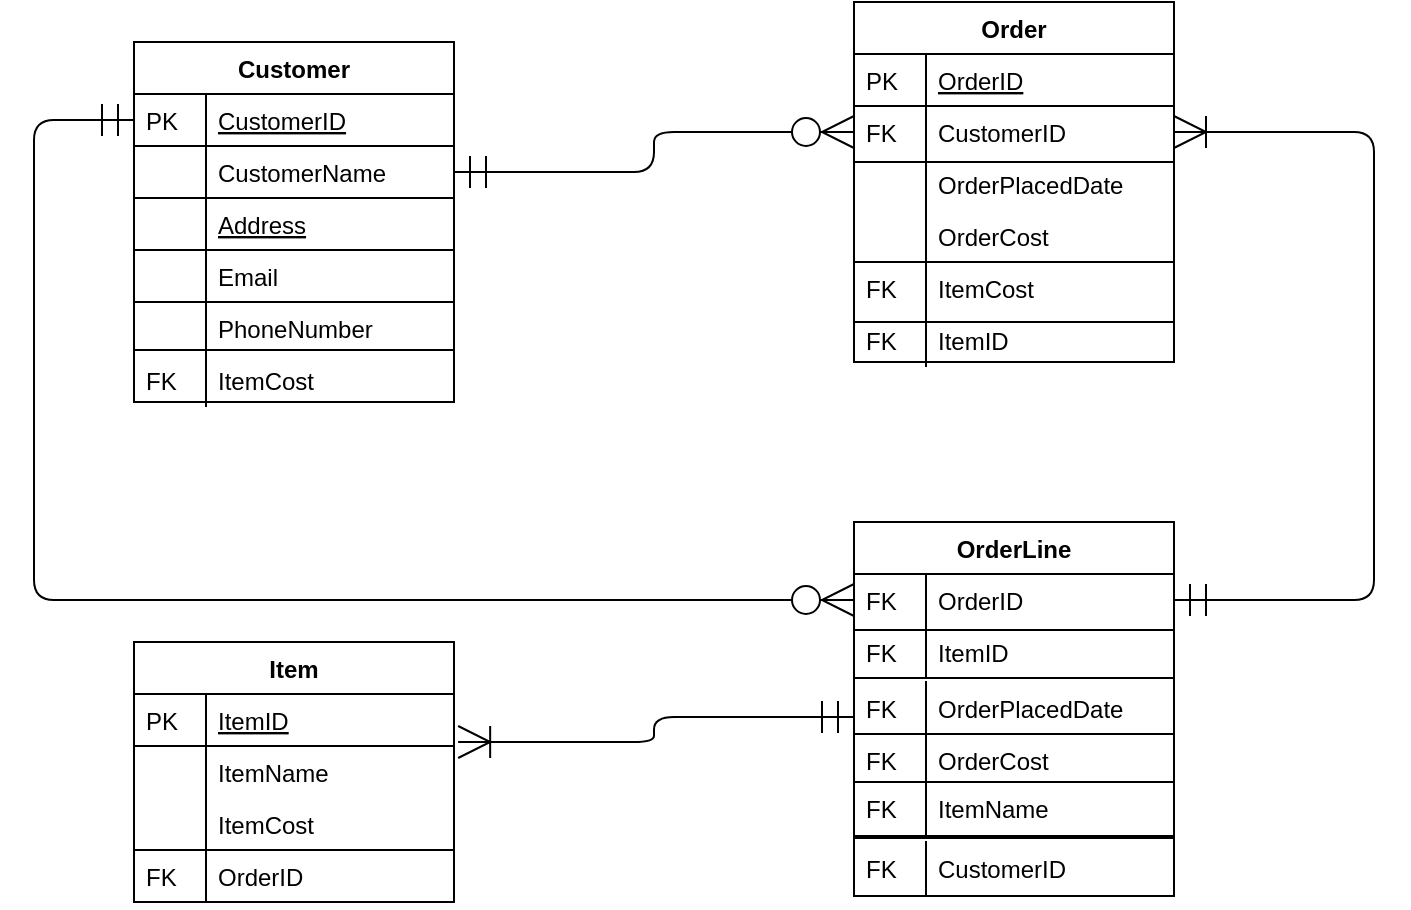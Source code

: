 <mxfile version="12.9.3" type="device"><diagram id="C5RBs43oDa-KdzZeNtuy" name="Page-1"><mxGraphModel dx="868" dy="471" grid="1" gridSize="10" guides="1" tooltips="1" connect="1" arrows="1" fold="1" page="1" pageScale="1" pageWidth="827" pageHeight="1169" math="0" shadow="0"><root><mxCell id="WIyWlLk6GJQsqaUBKTNV-0"/><mxCell id="WIyWlLk6GJQsqaUBKTNV-1" parent="WIyWlLk6GJQsqaUBKTNV-0"/><mxCell id="c1A9GNu-SXB5I19YRnUw-127" value="" style="whiteSpace=wrap;html=1;fillColor=none;" vertex="1" parent="WIyWlLk6GJQsqaUBKTNV-1"><mxGeometry x="550" y="170" width="160" height="80" as="geometry"/></mxCell><mxCell id="c1A9GNu-SXB5I19YRnUw-101" value="" style="whiteSpace=wrap;html=1;fillColor=none;" vertex="1" parent="WIyWlLk6GJQsqaUBKTNV-1"><mxGeometry x="550" y="507" width="160" height="30" as="geometry"/></mxCell><mxCell id="c1A9GNu-SXB5I19YRnUw-89" value="" style="whiteSpace=wrap;html=1;fillColor=none;" vertex="1" parent="WIyWlLk6GJQsqaUBKTNV-1"><mxGeometry x="550" y="404" width="160" height="52" as="geometry"/></mxCell><mxCell id="c1A9GNu-SXB5I19YRnUw-72" value="" style="whiteSpace=wrap;html=1;fillColor=none;" vertex="1" parent="WIyWlLk6GJQsqaUBKTNV-1"><mxGeometry x="550" y="428" width="160" height="52" as="geometry"/></mxCell><mxCell id="zkfFHV4jXpPFQw0GAbJ--63" value="" style="edgeStyle=orthogonalEdgeStyle;endArrow=ERzeroToMany;startArrow=ERmandOne;shadow=0;strokeWidth=1;endSize=14;startSize=14;endFill=1;entryX=0;entryY=0.5;entryDx=0;entryDy=0;exitX=1;exitY=0.5;exitDx=0;exitDy=0;" parent="WIyWlLk6GJQsqaUBKTNV-1" source="zkfFHV4jXpPFQw0GAbJ--54" target="zkfFHV4jXpPFQw0GAbJ--59" edge="1"><mxGeometry width="100" height="100" relative="1" as="geometry"><mxPoint x="430" y="450" as="sourcePoint"/><mxPoint x="530" y="350" as="targetPoint"/></mxGeometry></mxCell><mxCell id="zkfFHV4jXpPFQw0GAbJ--71" value="" style="edgeStyle=orthogonalEdgeStyle;endArrow=ERoneToMany;startArrow=ERmandOne;shadow=0;strokeWidth=1;endSize=14;startSize=14;endFill=0;entryX=1.013;entryY=-0.077;entryDx=0;entryDy=0;entryPerimeter=0;exitX=0;exitY=0.75;exitDx=0;exitDy=0;" parent="WIyWlLk6GJQsqaUBKTNV-1" source="c1A9GNu-SXB5I19YRnUw-40" target="zkfFHV4jXpPFQw0GAbJ--67" edge="1"><mxGeometry width="100" height="100" relative="1" as="geometry"><mxPoint x="810" y="400" as="sourcePoint"/><mxPoint x="450" y="229" as="targetPoint"/><Array as="points"/></mxGeometry></mxCell><mxCell id="c1A9GNu-SXB5I19YRnUw-13" value="" style="group" vertex="1" connectable="0" parent="WIyWlLk6GJQsqaUBKTNV-1"><mxGeometry x="190" y="110" width="160" height="186" as="geometry"/></mxCell><mxCell id="c1A9GNu-SXB5I19YRnUw-10" value="" style="whiteSpace=wrap;html=1;fillColor=none;" vertex="1" parent="c1A9GNu-SXB5I19YRnUw-13"><mxGeometry y="78" width="160" height="52" as="geometry"/></mxCell><mxCell id="c1A9GNu-SXB5I19YRnUw-12" value="" style="group" vertex="1" connectable="0" parent="c1A9GNu-SXB5I19YRnUw-13"><mxGeometry width="160" height="186" as="geometry"/></mxCell><mxCell id="c1A9GNu-SXB5I19YRnUw-5" value="Address" style="shape=partialRectangle;top=0;left=0;right=0;bottom=1;align=left;verticalAlign=top;fillColor=none;spacingLeft=40;spacingRight=4;overflow=hidden;rotatable=0;points=[[0,0.5],[1,0.5]];portConstraint=eastwest;dropTarget=0;rounded=0;shadow=0;strokeWidth=1;fontStyle=4" vertex="1" parent="c1A9GNu-SXB5I19YRnUw-12"><mxGeometry y="78" width="160" height="26" as="geometry"/></mxCell><mxCell id="c1A9GNu-SXB5I19YRnUw-6" value="" style="shape=partialRectangle;top=0;left=0;bottom=0;fillColor=none;align=left;verticalAlign=top;spacingLeft=4;spacingRight=4;overflow=hidden;rotatable=0;points=[];portConstraint=eastwest;part=1;" vertex="1" connectable="0" parent="c1A9GNu-SXB5I19YRnUw-5"><mxGeometry width="36" height="26" as="geometry"/></mxCell><mxCell id="c1A9GNu-SXB5I19YRnUw-11" value="" style="group" vertex="1" connectable="0" parent="c1A9GNu-SXB5I19YRnUw-12"><mxGeometry width="160" height="186" as="geometry"/></mxCell><mxCell id="c1A9GNu-SXB5I19YRnUw-125" value="" style="whiteSpace=wrap;html=1;fillColor=none;" vertex="1" parent="c1A9GNu-SXB5I19YRnUw-11"><mxGeometry y="104" width="160" height="50" as="geometry"/></mxCell><mxCell id="zkfFHV4jXpPFQw0GAbJ--51" value="Customer" style="swimlane;fontStyle=1;childLayout=stackLayout;horizontal=1;startSize=26;horizontalStack=0;resizeParent=1;resizeLast=0;collapsible=1;marginBottom=0;rounded=0;shadow=0;strokeWidth=1;" parent="c1A9GNu-SXB5I19YRnUw-11" vertex="1"><mxGeometry width="160" height="78" as="geometry"><mxRectangle x="20" y="80" width="160" height="26" as="alternateBounds"/></mxGeometry></mxCell><mxCell id="zkfFHV4jXpPFQw0GAbJ--52" value="CustomerID" style="shape=partialRectangle;top=0;left=0;right=0;bottom=1;align=left;verticalAlign=top;fillColor=none;spacingLeft=40;spacingRight=4;overflow=hidden;rotatable=0;points=[[0,0.5],[1,0.5]];portConstraint=eastwest;dropTarget=0;rounded=0;shadow=0;strokeWidth=1;fontStyle=4" parent="zkfFHV4jXpPFQw0GAbJ--51" vertex="1"><mxGeometry y="26" width="160" height="26" as="geometry"/></mxCell><mxCell id="zkfFHV4jXpPFQw0GAbJ--53" value="PK" style="shape=partialRectangle;top=0;left=0;bottom=0;fillColor=none;align=left;verticalAlign=top;spacingLeft=4;spacingRight=4;overflow=hidden;rotatable=0;points=[];portConstraint=eastwest;part=1;" parent="zkfFHV4jXpPFQw0GAbJ--52" vertex="1" connectable="0"><mxGeometry width="36" height="26" as="geometry"/></mxCell><mxCell id="zkfFHV4jXpPFQw0GAbJ--54" value="CustomerName" style="shape=partialRectangle;top=0;left=0;right=0;bottom=0;align=left;verticalAlign=top;fillColor=none;spacingLeft=40;spacingRight=4;overflow=hidden;rotatable=0;points=[[0,0.5],[1,0.5]];portConstraint=eastwest;dropTarget=0;rounded=0;shadow=0;strokeWidth=1;" parent="zkfFHV4jXpPFQw0GAbJ--51" vertex="1"><mxGeometry y="52" width="160" height="26" as="geometry"/></mxCell><mxCell id="zkfFHV4jXpPFQw0GAbJ--55" value="" style="shape=partialRectangle;top=0;left=0;bottom=0;fillColor=none;align=left;verticalAlign=top;spacingLeft=4;spacingRight=4;overflow=hidden;rotatable=0;points=[];portConstraint=eastwest;part=1;" parent="zkfFHV4jXpPFQw0GAbJ--54" vertex="1" connectable="0"><mxGeometry width="36" height="26" as="geometry"/></mxCell><mxCell id="c1A9GNu-SXB5I19YRnUw-7" value="Email" style="shape=partialRectangle;top=0;left=0;right=0;bottom=0;align=left;verticalAlign=top;fillColor=none;spacingLeft=40;spacingRight=4;overflow=hidden;rotatable=0;points=[[0,0.5],[1,0.5]];portConstraint=eastwest;dropTarget=0;rounded=0;shadow=0;strokeWidth=1;" vertex="1" parent="c1A9GNu-SXB5I19YRnUw-11"><mxGeometry y="104" width="160" height="26" as="geometry"/></mxCell><mxCell id="c1A9GNu-SXB5I19YRnUw-8" value="" style="shape=partialRectangle;top=0;left=0;bottom=0;fillColor=none;align=left;verticalAlign=top;spacingLeft=4;spacingRight=4;overflow=hidden;rotatable=0;points=[];portConstraint=eastwest;part=1;" vertex="1" connectable="0" parent="c1A9GNu-SXB5I19YRnUw-7"><mxGeometry width="36" height="26" as="geometry"/></mxCell><mxCell id="c1A9GNu-SXB5I19YRnUw-126" value="" style="whiteSpace=wrap;html=1;fillColor=none;" vertex="1" parent="c1A9GNu-SXB5I19YRnUw-11"><mxGeometry y="130" width="160" height="50" as="geometry"/></mxCell><mxCell id="c1A9GNu-SXB5I19YRnUw-48" value="" style="endArrow=ERoneToMany;html=1;entryX=1;entryY=0.5;entryDx=0;entryDy=0;edgeStyle=orthogonalEdgeStyle;exitX=1;exitY=0.5;exitDx=0;exitDy=0;endFill=0;startArrow=ERmandOne;startFill=0;targetPerimeterSpacing=0;endSize=14;startSize=14;" edge="1" parent="WIyWlLk6GJQsqaUBKTNV-1" source="c1A9GNu-SXB5I19YRnUw-43" target="zkfFHV4jXpPFQw0GAbJ--59"><mxGeometry width="50" height="50" relative="1" as="geometry"><mxPoint x="800" y="240" as="sourcePoint"/><mxPoint x="850" y="190" as="targetPoint"/><Array as="points"><mxPoint x="810" y="389"/><mxPoint x="810" y="155"/></Array></mxGeometry></mxCell><mxCell id="c1A9GNu-SXB5I19YRnUw-90" value="" style="group" vertex="1" connectable="0" parent="WIyWlLk6GJQsqaUBKTNV-1"><mxGeometry x="550" y="350" width="160" height="160" as="geometry"/></mxCell><mxCell id="c1A9GNu-SXB5I19YRnUw-53" value="OrderPlacedDate" style="shape=partialRectangle;top=0;left=0;right=0;bottom=0;align=left;verticalAlign=top;fillColor=none;spacingLeft=40;spacingRight=4;overflow=hidden;rotatable=0;points=[[0,0.5],[1,0.5]];portConstraint=eastwest;dropTarget=0;rounded=0;shadow=0;strokeWidth=1;" vertex="1" parent="c1A9GNu-SXB5I19YRnUw-90"><mxGeometry y="80" width="160" height="26" as="geometry"/></mxCell><mxCell id="c1A9GNu-SXB5I19YRnUw-54" value="FK" style="shape=partialRectangle;top=0;left=0;bottom=0;fillColor=none;align=left;verticalAlign=top;spacingLeft=4;spacingRight=4;overflow=hidden;rotatable=0;points=[];portConstraint=eastwest;part=1;" vertex="1" connectable="0" parent="c1A9GNu-SXB5I19YRnUw-53"><mxGeometry width="36" height="26" as="geometry"/></mxCell><mxCell id="c1A9GNu-SXB5I19YRnUw-51" value="OrderCost" style="shape=partialRectangle;top=0;left=0;right=0;bottom=0;align=left;verticalAlign=top;fillColor=none;spacingLeft=40;spacingRight=4;overflow=hidden;rotatable=0;points=[[0,0.5],[1,0.5]];portConstraint=eastwest;dropTarget=0;rounded=0;shadow=0;strokeWidth=1;" vertex="1" parent="c1A9GNu-SXB5I19YRnUw-90"><mxGeometry y="106" width="160" height="26" as="geometry"/></mxCell><mxCell id="c1A9GNu-SXB5I19YRnUw-52" value="FK" style="shape=partialRectangle;top=0;left=0;bottom=0;fillColor=none;align=left;verticalAlign=top;spacingLeft=4;spacingRight=4;overflow=hidden;rotatable=0;points=[];portConstraint=eastwest;part=1;" vertex="1" connectable="0" parent="c1A9GNu-SXB5I19YRnUw-51"><mxGeometry width="36" height="26" as="geometry"/></mxCell><mxCell id="c1A9GNu-SXB5I19YRnUw-40" value="OrderLine" style="swimlane;fontStyle=1;childLayout=stackLayout;horizontal=1;startSize=26;horizontalStack=0;resizeParent=1;resizeLast=0;collapsible=1;marginBottom=0;rounded=0;shadow=0;strokeWidth=1;" vertex="1" parent="c1A9GNu-SXB5I19YRnUw-90"><mxGeometry width="160" height="130" as="geometry"><mxRectangle x="260" y="80" width="160" height="26" as="alternateBounds"/></mxGeometry></mxCell><mxCell id="c1A9GNu-SXB5I19YRnUw-43" value="OrderID" style="shape=partialRectangle;top=0;left=0;right=0;bottom=0;align=left;verticalAlign=top;fillColor=none;spacingLeft=40;spacingRight=4;overflow=hidden;rotatable=0;points=[[0,0.5],[1,0.5]];portConstraint=eastwest;dropTarget=0;rounded=0;shadow=0;strokeWidth=1;" vertex="1" parent="c1A9GNu-SXB5I19YRnUw-40"><mxGeometry y="26" width="160" height="26" as="geometry"/></mxCell><mxCell id="c1A9GNu-SXB5I19YRnUw-44" value="FK" style="shape=partialRectangle;top=0;left=0;bottom=0;fillColor=none;align=left;verticalAlign=top;spacingLeft=4;spacingRight=4;overflow=hidden;rotatable=0;points=[];portConstraint=eastwest;part=1;" vertex="1" connectable="0" parent="c1A9GNu-SXB5I19YRnUw-43"><mxGeometry width="36" height="26" as="geometry"/></mxCell><mxCell id="c1A9GNu-SXB5I19YRnUw-45" value="ItemID" style="shape=partialRectangle;top=0;left=0;right=0;bottom=0;align=left;verticalAlign=top;fillColor=none;spacingLeft=40;spacingRight=4;overflow=hidden;rotatable=0;points=[[0,0.5],[1,0.5]];portConstraint=eastwest;dropTarget=0;rounded=0;shadow=0;strokeWidth=1;" vertex="1" parent="c1A9GNu-SXB5I19YRnUw-40"><mxGeometry y="52" width="160" height="26" as="geometry"/></mxCell><mxCell id="c1A9GNu-SXB5I19YRnUw-46" value="FK" style="shape=partialRectangle;top=0;left=0;bottom=0;fillColor=none;align=left;verticalAlign=top;spacingLeft=4;spacingRight=4;overflow=hidden;rotatable=0;points=[];portConstraint=eastwest;part=1;" vertex="1" connectable="0" parent="c1A9GNu-SXB5I19YRnUw-45"><mxGeometry width="36" height="26" as="geometry"/></mxCell><mxCell id="c1A9GNu-SXB5I19YRnUw-97" value="" style="group" vertex="1" connectable="0" parent="c1A9GNu-SXB5I19YRnUw-90"><mxGeometry y="130" width="160" height="28" as="geometry"/></mxCell><mxCell id="c1A9GNu-SXB5I19YRnUw-94" value="" style="whiteSpace=wrap;html=1;align=center;fillColor=none;" vertex="1" parent="c1A9GNu-SXB5I19YRnUw-97"><mxGeometry width="160" height="28" as="geometry"/></mxCell><mxCell id="c1A9GNu-SXB5I19YRnUw-95" value="ItemName" style="shape=partialRectangle;top=0;left=0;right=0;bottom=0;align=left;verticalAlign=top;fillColor=none;spacingLeft=40;spacingRight=4;overflow=hidden;rotatable=0;points=[[0,0.5],[1,0.5]];portConstraint=eastwest;dropTarget=0;rounded=0;shadow=0;strokeWidth=1;" vertex="1" parent="c1A9GNu-SXB5I19YRnUw-97"><mxGeometry width="160" height="26" as="geometry"/></mxCell><mxCell id="c1A9GNu-SXB5I19YRnUw-96" value="FK" style="shape=partialRectangle;top=0;left=0;bottom=0;fillColor=none;align=left;verticalAlign=top;spacingLeft=4;spacingRight=4;overflow=hidden;rotatable=0;points=[];portConstraint=eastwest;part=1;" vertex="1" connectable="0" parent="c1A9GNu-SXB5I19YRnUw-95"><mxGeometry width="36" height="26" as="geometry"/></mxCell><mxCell id="c1A9GNu-SXB5I19YRnUw-92" value="" style="edgeStyle=orthogonalEdgeStyle;endArrow=ERzeroToMany;startArrow=ERmandOne;shadow=0;strokeWidth=1;endSize=14;startSize=14;endFill=1;startFill=0;exitX=0;exitY=0.5;exitDx=0;exitDy=0;entryX=0;entryY=0.5;entryDx=0;entryDy=0;" edge="1" parent="WIyWlLk6GJQsqaUBKTNV-1" source="zkfFHV4jXpPFQw0GAbJ--52" target="c1A9GNu-SXB5I19YRnUw-43"><mxGeometry width="100" height="100" relative="1" as="geometry"><mxPoint x="60" y="360" as="sourcePoint"/><mxPoint x="220" y="460" as="targetPoint"/><Array as="points"><mxPoint x="140" y="149"/><mxPoint x="140" y="389"/></Array></mxGeometry></mxCell><mxCell id="zkfFHV4jXpPFQw0GAbJ--56" value="Order" style="swimlane;fontStyle=1;childLayout=stackLayout;horizontal=1;startSize=26;horizontalStack=0;resizeParent=1;resizeLast=0;collapsible=1;marginBottom=0;rounded=0;shadow=0;strokeWidth=1;" parent="WIyWlLk6GJQsqaUBKTNV-1" vertex="1"><mxGeometry x="550" y="90" width="160" height="180" as="geometry"><mxRectangle x="260" y="80" width="160" height="26" as="alternateBounds"/></mxGeometry></mxCell><mxCell id="zkfFHV4jXpPFQw0GAbJ--57" value="OrderID" style="shape=partialRectangle;top=0;left=0;right=0;bottom=1;align=left;verticalAlign=top;fillColor=none;spacingLeft=40;spacingRight=4;overflow=hidden;rotatable=0;points=[[0,0.5],[1,0.5]];portConstraint=eastwest;dropTarget=0;rounded=0;shadow=0;strokeWidth=1;fontStyle=4" parent="zkfFHV4jXpPFQw0GAbJ--56" vertex="1"><mxGeometry y="26" width="160" height="26" as="geometry"/></mxCell><mxCell id="zkfFHV4jXpPFQw0GAbJ--58" value="PK" style="shape=partialRectangle;top=0;left=0;bottom=0;fillColor=none;align=left;verticalAlign=top;spacingLeft=4;spacingRight=4;overflow=hidden;rotatable=0;points=[];portConstraint=eastwest;part=1;" parent="zkfFHV4jXpPFQw0GAbJ--57" vertex="1" connectable="0"><mxGeometry width="36" height="26" as="geometry"/></mxCell><mxCell id="zkfFHV4jXpPFQw0GAbJ--59" value="CustomerID" style="shape=partialRectangle;top=0;left=0;right=0;bottom=0;align=left;verticalAlign=top;fillColor=none;spacingLeft=40;spacingRight=4;overflow=hidden;rotatable=0;points=[[0,0.5],[1,0.5]];portConstraint=eastwest;dropTarget=0;rounded=0;shadow=0;strokeWidth=1;" parent="zkfFHV4jXpPFQw0GAbJ--56" vertex="1"><mxGeometry y="52" width="160" height="26" as="geometry"/></mxCell><mxCell id="zkfFHV4jXpPFQw0GAbJ--60" value="FK" style="shape=partialRectangle;top=0;left=0;bottom=0;fillColor=none;align=left;verticalAlign=top;spacingLeft=4;spacingRight=4;overflow=hidden;rotatable=0;points=[];portConstraint=eastwest;part=1;" parent="zkfFHV4jXpPFQw0GAbJ--59" vertex="1" connectable="0"><mxGeometry width="36" height="26" as="geometry"/></mxCell><mxCell id="zkfFHV4jXpPFQw0GAbJ--61" value="OrderPlacedDate" style="shape=partialRectangle;top=0;left=0;right=0;bottom=0;align=left;verticalAlign=top;fillColor=none;spacingLeft=40;spacingRight=4;overflow=hidden;rotatable=0;points=[[0,0.5],[1,0.5]];portConstraint=eastwest;dropTarget=0;rounded=0;shadow=0;strokeWidth=1;" parent="zkfFHV4jXpPFQw0GAbJ--56" vertex="1"><mxGeometry y="78" width="160" height="26" as="geometry"/></mxCell><mxCell id="zkfFHV4jXpPFQw0GAbJ--62" value="" style="shape=partialRectangle;top=0;left=0;bottom=0;fillColor=none;align=left;verticalAlign=top;spacingLeft=4;spacingRight=4;overflow=hidden;rotatable=0;points=[];portConstraint=eastwest;part=1;" parent="zkfFHV4jXpPFQw0GAbJ--61" vertex="1" connectable="0"><mxGeometry width="36" height="26" as="geometry"/></mxCell><mxCell id="c1A9GNu-SXB5I19YRnUw-114" value="OrderCost" style="shape=partialRectangle;top=0;left=0;right=0;bottom=0;align=left;verticalAlign=top;fillColor=none;spacingLeft=40;spacingRight=4;overflow=hidden;rotatable=0;points=[[0,0.5],[1,0.5]];portConstraint=eastwest;dropTarget=0;rounded=0;shadow=0;strokeWidth=1;" vertex="1" parent="zkfFHV4jXpPFQw0GAbJ--56"><mxGeometry y="104" width="160" height="26" as="geometry"/></mxCell><mxCell id="c1A9GNu-SXB5I19YRnUw-115" value="" style="shape=partialRectangle;top=0;left=0;bottom=0;fillColor=none;align=left;verticalAlign=top;spacingLeft=4;spacingRight=4;overflow=hidden;rotatable=0;points=[];portConstraint=eastwest;part=1;" vertex="1" connectable="0" parent="c1A9GNu-SXB5I19YRnUw-114"><mxGeometry width="36" height="26" as="geometry"/></mxCell><mxCell id="c1A9GNu-SXB5I19YRnUw-133" value="" style="whiteSpace=wrap;html=1;fillColor=none;" vertex="1" parent="zkfFHV4jXpPFQw0GAbJ--56"><mxGeometry y="130" width="160" height="30" as="geometry"/></mxCell><mxCell id="zkfFHV4jXpPFQw0GAbJ--64" value="Item" style="swimlane;fontStyle=1;childLayout=stackLayout;horizontal=1;startSize=26;horizontalStack=0;resizeParent=1;resizeLast=0;collapsible=1;marginBottom=0;rounded=0;shadow=0;strokeWidth=1;" parent="WIyWlLk6GJQsqaUBKTNV-1" vertex="1"><mxGeometry x="190" y="410" width="160" height="130" as="geometry"><mxRectangle x="260" y="270" width="160" height="26" as="alternateBounds"/></mxGeometry></mxCell><mxCell id="zkfFHV4jXpPFQw0GAbJ--65" value="ItemID" style="shape=partialRectangle;top=0;left=0;right=0;bottom=1;align=left;verticalAlign=top;fillColor=none;spacingLeft=40;spacingRight=4;overflow=hidden;rotatable=0;points=[[0,0.5],[1,0.5]];portConstraint=eastwest;dropTarget=0;rounded=0;shadow=0;strokeWidth=1;fontStyle=4" parent="zkfFHV4jXpPFQw0GAbJ--64" vertex="1"><mxGeometry y="26" width="160" height="26" as="geometry"/></mxCell><mxCell id="zkfFHV4jXpPFQw0GAbJ--66" value="PK" style="shape=partialRectangle;top=0;left=0;bottom=0;fillColor=none;align=left;verticalAlign=top;spacingLeft=4;spacingRight=4;overflow=hidden;rotatable=0;points=[];portConstraint=eastwest;part=1;" parent="zkfFHV4jXpPFQw0GAbJ--65" vertex="1" connectable="0"><mxGeometry width="36" height="26" as="geometry"/></mxCell><mxCell id="zkfFHV4jXpPFQw0GAbJ--67" value="ItemName" style="shape=partialRectangle;top=0;left=0;right=0;bottom=0;align=left;verticalAlign=top;fillColor=none;spacingLeft=40;spacingRight=4;overflow=hidden;rotatable=0;points=[[0,0.5],[1,0.5]];portConstraint=eastwest;dropTarget=0;rounded=0;shadow=0;strokeWidth=1;" parent="zkfFHV4jXpPFQw0GAbJ--64" vertex="1"><mxGeometry y="52" width="160" height="26" as="geometry"/></mxCell><mxCell id="zkfFHV4jXpPFQw0GAbJ--68" value="" style="shape=partialRectangle;top=0;left=0;bottom=0;fillColor=none;align=left;verticalAlign=top;spacingLeft=4;spacingRight=4;overflow=hidden;rotatable=0;points=[];portConstraint=eastwest;part=1;" parent="zkfFHV4jXpPFQw0GAbJ--67" vertex="1" connectable="0"><mxGeometry width="36" height="26" as="geometry"/></mxCell><mxCell id="zkfFHV4jXpPFQw0GAbJ--69" value="ItemCost" style="shape=partialRectangle;top=0;left=0;right=0;bottom=0;align=left;verticalAlign=top;fillColor=none;spacingLeft=40;spacingRight=4;overflow=hidden;rotatable=0;points=[[0,0.5],[1,0.5]];portConstraint=eastwest;dropTarget=0;rounded=0;shadow=0;strokeWidth=1;" parent="zkfFHV4jXpPFQw0GAbJ--64" vertex="1"><mxGeometry y="78" width="160" height="26" as="geometry"/></mxCell><mxCell id="zkfFHV4jXpPFQw0GAbJ--70" value="" style="shape=partialRectangle;top=0;left=0;bottom=0;fillColor=none;align=left;verticalAlign=top;spacingLeft=4;spacingRight=4;overflow=hidden;rotatable=0;points=[];portConstraint=eastwest;part=1;" parent="zkfFHV4jXpPFQw0GAbJ--69" vertex="1" connectable="0"><mxGeometry width="36" height="26" as="geometry"/></mxCell><mxCell id="c1A9GNu-SXB5I19YRnUw-172" value="" style="whiteSpace=wrap;html=1;fillColor=none;" vertex="1" parent="zkfFHV4jXpPFQw0GAbJ--64"><mxGeometry y="104" width="160" height="26" as="geometry"/></mxCell><mxCell id="c1A9GNu-SXB5I19YRnUw-99" value="CustomerID" style="shape=partialRectangle;top=0;left=0;right=0;bottom=0;align=left;verticalAlign=top;fillColor=none;spacingLeft=40;spacingRight=4;overflow=hidden;rotatable=0;points=[[0,0.5],[1,0.5]];portConstraint=eastwest;dropTarget=0;rounded=0;shadow=0;strokeWidth=1;" vertex="1" parent="WIyWlLk6GJQsqaUBKTNV-1"><mxGeometry x="550" y="510" width="160" height="26" as="geometry"/></mxCell><mxCell id="c1A9GNu-SXB5I19YRnUw-100" value="FK" style="shape=partialRectangle;top=0;left=0;bottom=0;fillColor=none;align=left;verticalAlign=top;spacingLeft=4;spacingRight=4;overflow=hidden;rotatable=0;points=[];portConstraint=eastwest;part=1;" vertex="1" connectable="0" parent="c1A9GNu-SXB5I19YRnUw-99"><mxGeometry width="36" height="26" as="geometry"/></mxCell><mxCell id="c1A9GNu-SXB5I19YRnUw-117" value="ItemCost" style="shape=partialRectangle;top=0;left=0;right=0;bottom=0;align=left;verticalAlign=top;fillColor=none;spacingLeft=40;spacingRight=4;overflow=hidden;rotatable=0;points=[[0,0.5],[1,0.5]];portConstraint=eastwest;dropTarget=0;rounded=0;shadow=0;strokeWidth=1;" vertex="1" parent="WIyWlLk6GJQsqaUBKTNV-1"><mxGeometry x="550" y="220" width="160" height="26" as="geometry"/></mxCell><mxCell id="c1A9GNu-SXB5I19YRnUw-118" value="FK" style="shape=partialRectangle;top=0;left=0;bottom=0;fillColor=none;align=left;verticalAlign=top;spacingLeft=4;spacingRight=4;overflow=hidden;rotatable=0;points=[];portConstraint=eastwest;part=1;" vertex="1" connectable="0" parent="c1A9GNu-SXB5I19YRnUw-117"><mxGeometry width="36" height="26" as="geometry"/></mxCell><mxCell id="c1A9GNu-SXB5I19YRnUw-119" value="PhoneNumber" style="shape=partialRectangle;top=0;left=0;right=0;bottom=0;align=left;verticalAlign=top;fillColor=none;spacingLeft=40;spacingRight=4;overflow=hidden;rotatable=0;points=[[0,0.5],[1,0.5]];portConstraint=eastwest;dropTarget=0;rounded=0;shadow=0;strokeWidth=1;" vertex="1" parent="WIyWlLk6GJQsqaUBKTNV-1"><mxGeometry x="190" y="240" width="160" height="26" as="geometry"/></mxCell><mxCell id="c1A9GNu-SXB5I19YRnUw-120" value="" style="shape=partialRectangle;top=0;left=0;bottom=0;fillColor=none;align=left;verticalAlign=top;spacingLeft=4;spacingRight=4;overflow=hidden;rotatable=0;points=[];portConstraint=eastwest;part=1;" vertex="1" connectable="0" parent="c1A9GNu-SXB5I19YRnUw-119"><mxGeometry width="36" height="26" as="geometry"/></mxCell><mxCell id="c1A9GNu-SXB5I19YRnUw-121" value="ItemID" style="shape=partialRectangle;top=0;left=0;right=0;bottom=0;align=left;verticalAlign=top;fillColor=none;spacingLeft=40;spacingRight=4;overflow=hidden;rotatable=0;points=[[0,0.5],[1,0.5]];portConstraint=eastwest;dropTarget=0;rounded=0;shadow=0;strokeWidth=1;" vertex="1" parent="WIyWlLk6GJQsqaUBKTNV-1"><mxGeometry x="550" y="246" width="160" height="26" as="geometry"/></mxCell><mxCell id="c1A9GNu-SXB5I19YRnUw-122" value="FK" style="shape=partialRectangle;top=0;left=0;bottom=0;fillColor=none;align=left;verticalAlign=top;spacingLeft=4;spacingRight=4;overflow=hidden;rotatable=0;points=[];portConstraint=eastwest;part=1;" vertex="1" connectable="0" parent="c1A9GNu-SXB5I19YRnUw-121"><mxGeometry width="36" height="26" as="geometry"/></mxCell><mxCell id="c1A9GNu-SXB5I19YRnUw-123" value="ItemCost" style="shape=partialRectangle;top=0;left=0;right=0;bottom=0;align=left;verticalAlign=top;fillColor=none;spacingLeft=40;spacingRight=4;overflow=hidden;rotatable=0;points=[[0,0.5],[1,0.5]];portConstraint=eastwest;dropTarget=0;rounded=0;shadow=0;strokeWidth=1;" vertex="1" parent="WIyWlLk6GJQsqaUBKTNV-1"><mxGeometry x="190" y="266" width="160" height="26" as="geometry"/></mxCell><mxCell id="c1A9GNu-SXB5I19YRnUw-124" value="FK" style="shape=partialRectangle;top=0;left=0;bottom=0;fillColor=none;align=left;verticalAlign=top;spacingLeft=4;spacingRight=4;overflow=hidden;rotatable=0;points=[];portConstraint=eastwest;part=1;" vertex="1" connectable="0" parent="c1A9GNu-SXB5I19YRnUw-123"><mxGeometry width="36" height="26" as="geometry"/></mxCell><mxCell id="c1A9GNu-SXB5I19YRnUw-139" value="OrderID" style="shape=partialRectangle;top=0;left=0;right=0;bottom=0;align=left;verticalAlign=top;fillColor=none;spacingLeft=40;spacingRight=4;overflow=hidden;rotatable=0;points=[[0,0.5],[1,0.5]];portConstraint=eastwest;dropTarget=0;rounded=0;shadow=0;strokeWidth=1;" vertex="1" parent="WIyWlLk6GJQsqaUBKTNV-1"><mxGeometry x="190" y="514" width="160" height="26" as="geometry"/></mxCell><mxCell id="c1A9GNu-SXB5I19YRnUw-140" value="FK" style="shape=partialRectangle;top=0;left=0;bottom=0;fillColor=none;align=left;verticalAlign=top;spacingLeft=4;spacingRight=4;overflow=hidden;rotatable=0;points=[];portConstraint=eastwest;part=1;" vertex="1" connectable="0" parent="c1A9GNu-SXB5I19YRnUw-139"><mxGeometry width="36" height="26" as="geometry"/></mxCell></root></mxGraphModel></diagram></mxfile>